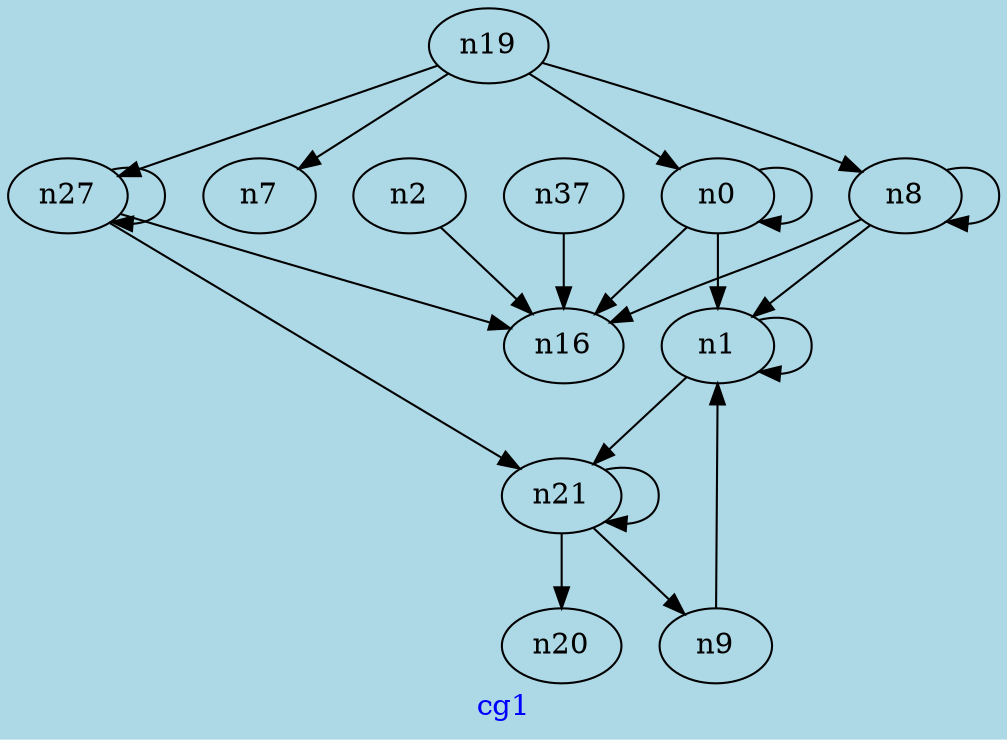 digraph G{
graph [ label = "cg1" , fontcolor = "blue" , bgcolor = "lightblue" ];
n0;
n1;
n2;
n7;
n8;
n9;
n16;
n19;
n20;
n21;
n27;
n37;
n19->n0;
n0->n0;
n0->n1;
n1->n1;
n8->n1;
n9->n1;
n19->n7;
n19->n8;
n8->n8;
n21->n9;
n0->n16;
n2->n16;
n8->n16;
n27->n16;
n37->n16;
n21->n20;
n1->n21;
n21->n21;
n27->n21;
n19->n27;
n27->n27;
}
